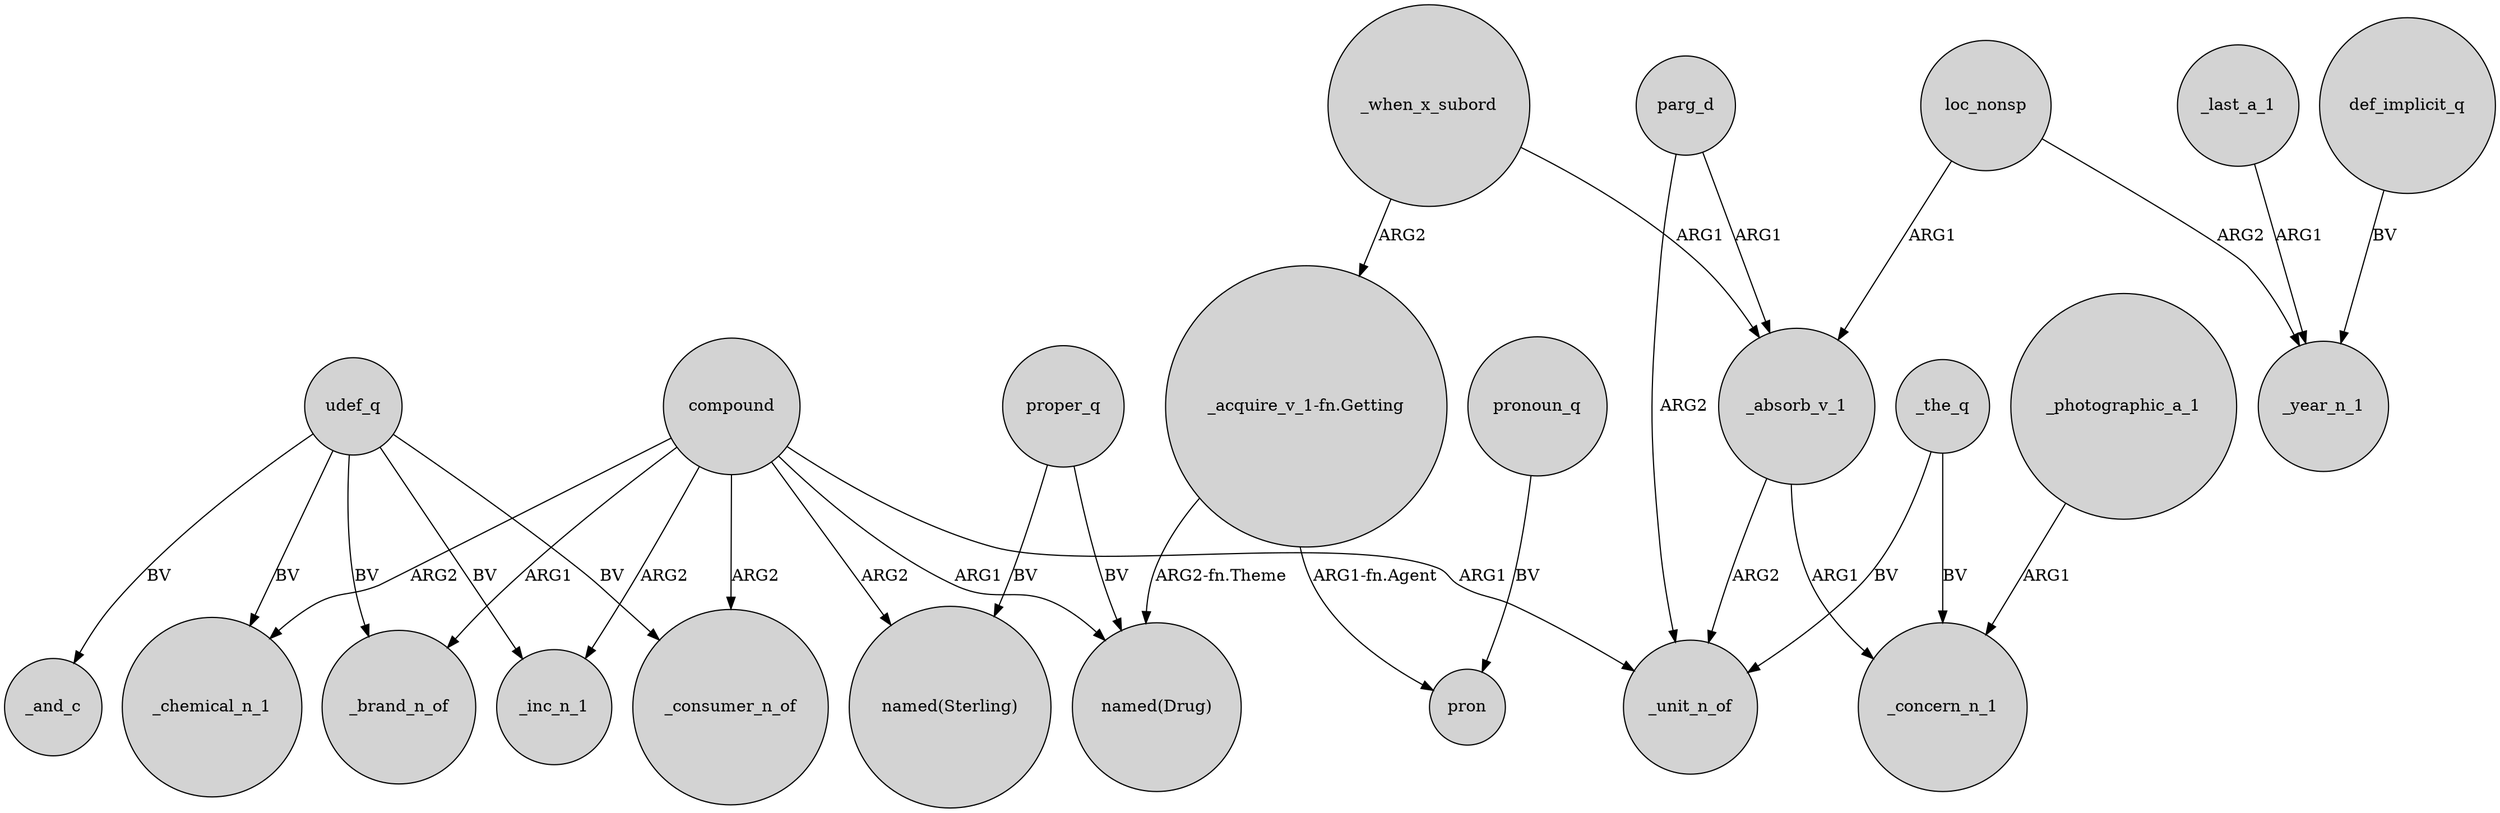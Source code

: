digraph {
	node [shape=circle style=filled]
	_absorb_v_1 -> _unit_n_of [label=ARG2]
	udef_q -> _inc_n_1 [label=BV]
	def_implicit_q -> _year_n_1 [label=BV]
	proper_q -> "named(Drug)" [label=BV]
	compound -> _unit_n_of [label=ARG1]
	compound -> _brand_n_of [label=ARG1]
	_when_x_subord -> "_acquire_v_1-fn.Getting" [label=ARG2]
	_when_x_subord -> _absorb_v_1 [label=ARG1]
	parg_d -> _unit_n_of [label=ARG2]
	compound -> _chemical_n_1 [label=ARG2]
	_the_q -> _concern_n_1 [label=BV]
	compound -> "named(Sterling)" [label=ARG2]
	"_acquire_v_1-fn.Getting" -> pron [label="ARG1-fn.Agent"]
	_absorb_v_1 -> _concern_n_1 [label=ARG1]
	pronoun_q -> pron [label=BV]
	loc_nonsp -> _year_n_1 [label=ARG2]
	udef_q -> _consumer_n_of [label=BV]
	parg_d -> _absorb_v_1 [label=ARG1]
	_last_a_1 -> _year_n_1 [label=ARG1]
	loc_nonsp -> _absorb_v_1 [label=ARG1]
	compound -> "named(Drug)" [label=ARG1]
	_photographic_a_1 -> _concern_n_1 [label=ARG1]
	udef_q -> _brand_n_of [label=BV]
	"_acquire_v_1-fn.Getting" -> "named(Drug)" [label="ARG2-fn.Theme"]
	proper_q -> "named(Sterling)" [label=BV]
	compound -> _consumer_n_of [label=ARG2]
	udef_q -> _and_c [label=BV]
	_the_q -> _unit_n_of [label=BV]
	compound -> _inc_n_1 [label=ARG2]
	udef_q -> _chemical_n_1 [label=BV]
}
